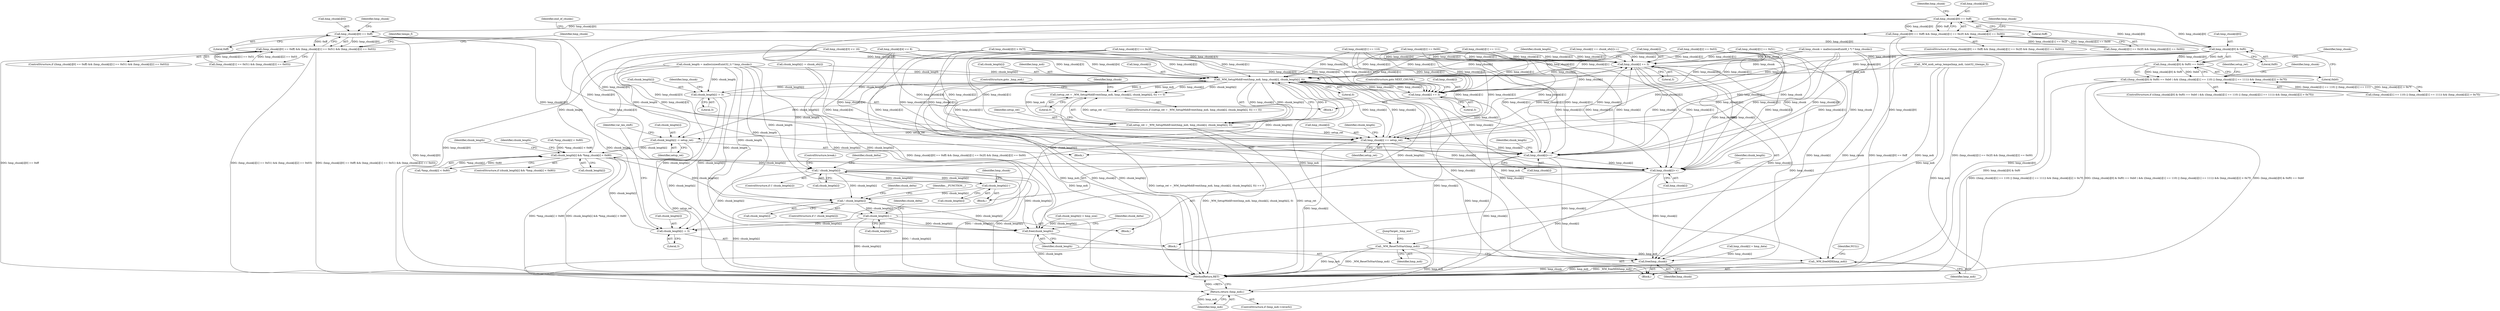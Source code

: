 digraph "0_wildmidi_660b513d99bced8783a4a5984ac2f742c74ebbdd_0@array" {
"1000940" [label="(Call,hmp_chunk[i][0] == 0xff)"];
"1000874" [label="(Call,hmp_chunk[i][0] & 0xf0)"];
"1000940" [label="(Call,hmp_chunk[i][0] == 0xff)"];
"1000984" [label="(Call,hmp_chunk[i][0] == 0xff)"];
"1000873" [label="(Call,(hmp_chunk[i][0] & 0xf0) == 0xb0)"];
"1000872" [label="(Call,((hmp_chunk[i][0] & 0xf0) == 0xb0 ) && ((hmp_chunk[i][1] == 110) || (hmp_chunk[i][1] == 111)) && (hmp_chunk[i][2] > 0x7f))"];
"1000906" [label="(Call,hmp_chunk[i] += 3)"];
"1000926" [label="(Call,_WM_SetupMidiEvent(hmp_mdi, hmp_chunk[i], chunk_length[i], 0))"];
"1000923" [label="(Call,(setup_ret = _WM_SetupMidiEvent(hmp_mdi, hmp_chunk[i], chunk_length[i], 0)) == 0)"];
"1000924" [label="(Call,setup_ret = _WM_SetupMidiEvent(hmp_mdi, hmp_chunk[i], chunk_length[i], 0))"];
"1001043" [label="(Call,hmp_chunk[i] += setup_ret)"];
"1001100" [label="(Call,hmp_chunk[i]++)"];
"1001143" [label="(Call,hmp_chunk[i]++)"];
"1001267" [label="(Call,free(hmp_chunk))"];
"1001048" [label="(Call,chunk_length[i] -= setup_ret)"];
"1001062" [label="(Call,chunk_length[i] && *hmp_chunk[i] < 0x80)"];
"1001076" [label="(Call,! chunk_length[i])"];
"1000911" [label="(Call,chunk_length[i] -= 3)"];
"1001104" [label="(Call,chunk_length[i]--)"];
"1001115" [label="(Call,! chunk_length[i])"];
"1001147" [label="(Call,chunk_length[i]--)"];
"1001269" [label="(Call,free(chunk_length))"];
"1000970" [label="(Call,chunk_length[i] -= 3)"];
"1000975" [label="(Call,hmp_chunk[i] += 3)"];
"1001264" [label="(Call,_WM_ResetToStart(hmp_mdi))"];
"1001281" [label="(Return,return (hmp_mdi);)"];
"1001283" [label="(Call,_WM_freeMDI(hmp_mdi))"];
"1000939" [label="(Call,(hmp_chunk[i][0] == 0xff) && (hmp_chunk[i][1] == 0x2f) && (hmp_chunk[i][2] == 0x00))"];
"1000983" [label="(Call,(hmp_chunk[i][0] == 0xff) && (hmp_chunk[i][1] == 0x51) && (hmp_chunk[i][2] == 0x03))"];
"1001105" [label="(Call,chunk_length[i])"];
"1001100" [label="(Call,hmp_chunk[i]++)"];
"1000910" [label="(Literal,3)"];
"1000870" [label="(Block,)"];
"1001267" [label="(Call,free(hmp_chunk))"];
"1000872" [label="(Call,((hmp_chunk[i][0] & 0xf0) == 0xb0 ) && ((hmp_chunk[i][1] == 110) || (hmp_chunk[i][1] == 111)) && (hmp_chunk[i][2] > 0x7f))"];
"1001116" [label="(Call,chunk_length[i])"];
"1000926" [label="(Call,_WM_SetupMidiEvent(hmp_mdi, hmp_chunk[i], chunk_length[i], 0))"];
"1001052" [label="(Identifier,setup_ret)"];
"1001080" [label="(ControlStructure,break;)"];
"1001101" [label="(Call,hmp_chunk[i])"];
"1000881" [label="(Literal,0xb0)"];
"1000931" [label="(Call,chunk_length[i])"];
"1001129" [label="(Identifier,chunk_delta)"];
"1001153" [label="(Identifier,chunk_delta)"];
"1001269" [label="(Call,free(chunk_length))"];
"1000970" [label="(Call,chunk_length[i] -= 3)"];
"1001144" [label="(Call,hmp_chunk[i])"];
"1001286" [label="(Identifier,NULL)"];
"1000948" [label="(Call,hmp_chunk[i][1] == 0x2f)"];
"1001264" [label="(Call,_WM_ResetToStart(hmp_mdi))"];
"1000875" [label="(Call,hmp_chunk[i][0])"];
"1001149" [label="(Identifier,chunk_length)"];
"1000962" [label="(Block,)"];
"1001268" [label="(Identifier,hmp_chunk)"];
"1000974" [label="(Literal,3)"];
"1000927" [label="(Identifier,hmp_mdi)"];
"1001147" [label="(Call,chunk_length[i]--)"];
"1001104" [label="(Call,chunk_length[i]--)"];
"1001008" [label="(Identifier,tempo_f)"];
"1000873" [label="(Call,(hmp_chunk[i][0] & 0xf0) == 0xb0)"];
"1000880" [label="(Literal,0xf0)"];
"1001075" [label="(ControlStructure,if (! chunk_length[i]))"];
"1001148" [label="(Call,chunk_length[i])"];
"1000935" [label="(Literal,0)"];
"1000984" [label="(Call,hmp_chunk[i][0] == 0xff)"];
"1000751" [label="(Call,chunk_length[i] -= chunk_ofs[i])"];
"1000982" [label="(ControlStructure,if ((hmp_chunk[i][0] == 0xff) && (hmp_chunk[i][1] == 0x51) && (hmp_chunk[i][2] == 0x03)))"];
"1001074" [label="(Block,)"];
"1000991" [label="(Call,(hmp_chunk[i][1] == 0x51) && (hmp_chunk[i][2] == 0x03))"];
"1001287" [label="(MethodReturn,RET)"];
"1001266" [label="(JumpTarget,_hmp_end:)"];
"1000906" [label="(Call,hmp_chunk[i] += 3)"];
"1000912" [label="(Call,chunk_length[i])"];
"1000938" [label="(ControlStructure,if ((hmp_chunk[i][0] == 0xff) && (hmp_chunk[i][1] == 0x2f) && (hmp_chunk[i][2] == 0x00)))"];
"1001121" [label="(Identifier,__FUNCTION__)"];
"1000983" [label="(Call,(hmp_chunk[i][0] == 0xff) && (hmp_chunk[i][1] == 0x51) && (hmp_chunk[i][2] == 0x03))"];
"1001066" [label="(Call,*hmp_chunk[i] < 0x80)"];
"1000939" [label="(Call,(hmp_chunk[i][0] == 0xff) && (hmp_chunk[i][1] == 0x2f) && (hmp_chunk[i][2] == 0x00))"];
"1001106" [label="(Identifier,chunk_length)"];
"1000884" [label="(Call,hmp_chunk[i][1] == 110)"];
"1000975" [label="(Call,hmp_chunk[i] += 3)"];
"1000943" [label="(Identifier,hmp_chunk)"];
"1000999" [label="(Call,hmp_chunk[i][2] == 0x03)"];
"1000922" [label="(ControlStructure,if ((setup_ret = _WM_SetupMidiEvent(hmp_mdi, hmp_chunk[i], chunk_length[i], 0)) == 0))"];
"1001062" [label="(Call,chunk_length[i] && *hmp_chunk[i] < 0x80)"];
"1001111" [label="(Identifier,hmp_chunk)"];
"1000964" [label="(Identifier,end_of_chunks)"];
"1000937" [label="(ControlStructure,goto _hmp_end;)"];
"1000920" [label="(Identifier,setup_ret)"];
"1000946" [label="(Literal,0xff)"];
"1001047" [label="(Identifier,setup_ret)"];
"1001054" [label="(Identifier,var_len_shift)"];
"1000977" [label="(Identifier,hmp_chunk)"];
"1000907" [label="(Call,hmp_chunk[i])"];
"1000971" [label="(Call,chunk_length[i])"];
"1000928" [label="(Call,hmp_chunk[i])"];
"1000985" [label="(Call,hmp_chunk[i][0])"];
"1001063" [label="(Call,chunk_length[i])"];
"1000951" [label="(Identifier,hmp_chunk)"];
"1000758" [label="(Call,hmp_chunk[i] += chunk_ofs[i]++)"];
"1001284" [label="(Identifier,hmp_mdi)"];
"1000995" [label="(Identifier,hmp_chunk)"];
"1000535" [label="(Call,hmp_chunk[i] = hmp_data)"];
"1000891" [label="(Call,hmp_chunk[i][1] == 111)"];
"1001083" [label="(Identifier,chunk_delta)"];
"1000887" [label="(Identifier,hmp_chunk)"];
"1000934" [label="(Literal,0)"];
"1001282" [label="(Identifier,hmp_mdi)"];
"1001114" [label="(ControlStructure,if (! chunk_length[i]))"];
"1000979" [label="(Literal,3)"];
"1001061" [label="(ControlStructure,if (chunk_length[i] && *hmp_chunk[i] < 0x80))"];
"1000882" [label="(Call,((hmp_chunk[i][1] == 110) || (hmp_chunk[i][1] == 111)) && (hmp_chunk[i][2] > 0x7f))"];
"1001265" [label="(Identifier,hmp_mdi)"];
"1000987" [label="(Identifier,hmp_chunk)"];
"1001012" [label="(Call,hmp_chunk[i][3] << 16)"];
"1001283" [label="(Call,_WM_freeMDI(hmp_mdi))"];
"1001277" [label="(ControlStructure,if (hmp_mdi->reverb))"];
"1000494" [label="(Call,chunk_length = malloc(sizeof(uint32_t) * hmp_chunks))"];
"1001272" [label="(Identifier,chunk_delta)"];
"1000976" [label="(Call,hmp_chunk[i])"];
"1001045" [label="(Identifier,hmp_chunk)"];
"1000990" [label="(Literal,0xff)"];
"1000917" [label="(Block,)"];
"1001270" [label="(Identifier,chunk_length)"];
"1001115" [label="(Call,! chunk_length[i])"];
"1001108" [label="(Call,*hmp_chunk[i] < 0x80)"];
"1000940" [label="(Call,hmp_chunk[i][0] == 0xff)"];
"1001078" [label="(Identifier,chunk_length)"];
"1000874" [label="(Call,hmp_chunk[i][0] & 0xf0)"];
"1001281" [label="(Return,return (hmp_mdi);)"];
"1000992" [label="(Call,hmp_chunk[i][1] == 0x51)"];
"1001044" [label="(Call,hmp_chunk[i])"];
"1000923" [label="(Call,(setup_ret = _WM_SetupMidiEvent(hmp_mdi, hmp_chunk[i], chunk_length[i], 0)) == 0)"];
"1000908" [label="(Identifier,hmp_chunk)"];
"1000925" [label="(Identifier,setup_ret)"];
"1001117" [label="(Identifier,chunk_length)"];
"1000905" [label="(Block,)"];
"1000941" [label="(Call,hmp_chunk[i][0])"];
"1001143" [label="(Call,hmp_chunk[i]++)"];
"1000924" [label="(Call,setup_ret = _WM_SetupMidiEvent(hmp_mdi, hmp_chunk[i], chunk_length[i], 0))"];
"1000980" [label="(ControlStructure,goto NEXT_CHUNK;)"];
"1001043" [label="(Call,hmp_chunk[i] += setup_ret)"];
"1000911" [label="(Call,chunk_length[i] -= 3)"];
"1000871" [label="(ControlStructure,if (((hmp_chunk[i][0] & 0xf0) == 0xb0 ) && ((hmp_chunk[i][1] == 110) || (hmp_chunk[i][1] == 111)) && (hmp_chunk[i][2] > 0x7f)))"];
"1001048" [label="(Call,chunk_length[i] -= setup_ret)"];
"1000618" [label="(Call,chunk_length[i] > hmp_size)"];
"1000955" [label="(Call,hmp_chunk[i][2] == 0x00)"];
"1000487" [label="(Call,hmp_chunk = malloc(sizeof(uint8_t *) * hmp_chunks))"];
"1000947" [label="(Call,(hmp_chunk[i][1] == 0x2f) && (hmp_chunk[i][2] == 0x00))"];
"1001050" [label="(Identifier,chunk_length)"];
"1000106" [label="(Block,)"];
"1001077" [label="(Call,chunk_length[i])"];
"1000898" [label="(Call,hmp_chunk[i][2] > 0x7f)"];
"1000915" [label="(Literal,3)"];
"1000482" [label="(Call,_WM_midi_setup_tempo(hmp_mdi, (uint32_t)tempo_f))"];
"1001076" [label="(Call,! chunk_length[i])"];
"1000913" [label="(Identifier,chunk_length)"];
"1001020" [label="(Call,hmp_chunk[i][4] << 8)"];
"1001049" [label="(Call,chunk_length[i])"];
"1000940" -> "1000939"  [label="AST: "];
"1000940" -> "1000946"  [label="CFG: "];
"1000941" -> "1000940"  [label="AST: "];
"1000946" -> "1000940"  [label="AST: "];
"1000951" -> "1000940"  [label="CFG: "];
"1000939" -> "1000940"  [label="CFG: "];
"1000940" -> "1001287"  [label="DDG: hmp_chunk[i][0]"];
"1000940" -> "1000874"  [label="DDG: hmp_chunk[i][0]"];
"1000940" -> "1000939"  [label="DDG: hmp_chunk[i][0]"];
"1000940" -> "1000939"  [label="DDG: 0xff"];
"1000874" -> "1000940"  [label="DDG: hmp_chunk[i][0]"];
"1000940" -> "1000975"  [label="DDG: hmp_chunk[i][0]"];
"1000940" -> "1000984"  [label="DDG: hmp_chunk[i][0]"];
"1000874" -> "1000873"  [label="AST: "];
"1000874" -> "1000880"  [label="CFG: "];
"1000875" -> "1000874"  [label="AST: "];
"1000880" -> "1000874"  [label="AST: "];
"1000881" -> "1000874"  [label="CFG: "];
"1000874" -> "1001287"  [label="DDG: hmp_chunk[i][0]"];
"1000874" -> "1000873"  [label="DDG: hmp_chunk[i][0]"];
"1000874" -> "1000873"  [label="DDG: 0xf0"];
"1000984" -> "1000874"  [label="DDG: hmp_chunk[i][0]"];
"1000874" -> "1000906"  [label="DDG: hmp_chunk[i][0]"];
"1000874" -> "1000926"  [label="DDG: hmp_chunk[i][0]"];
"1000874" -> "1001100"  [label="DDG: hmp_chunk[i][0]"];
"1000874" -> "1001143"  [label="DDG: hmp_chunk[i][0]"];
"1000984" -> "1000983"  [label="AST: "];
"1000984" -> "1000990"  [label="CFG: "];
"1000985" -> "1000984"  [label="AST: "];
"1000990" -> "1000984"  [label="AST: "];
"1000995" -> "1000984"  [label="CFG: "];
"1000983" -> "1000984"  [label="CFG: "];
"1000984" -> "1001287"  [label="DDG: hmp_chunk[i][0]"];
"1000984" -> "1000983"  [label="DDG: hmp_chunk[i][0]"];
"1000984" -> "1000983"  [label="DDG: 0xff"];
"1000984" -> "1001043"  [label="DDG: hmp_chunk[i][0]"];
"1000984" -> "1001100"  [label="DDG: hmp_chunk[i][0]"];
"1000984" -> "1001143"  [label="DDG: hmp_chunk[i][0]"];
"1000873" -> "1000872"  [label="AST: "];
"1000873" -> "1000881"  [label="CFG: "];
"1000881" -> "1000873"  [label="AST: "];
"1000887" -> "1000873"  [label="CFG: "];
"1000872" -> "1000873"  [label="CFG: "];
"1000873" -> "1001287"  [label="DDG: hmp_chunk[i][0] & 0xf0"];
"1000873" -> "1000872"  [label="DDG: hmp_chunk[i][0] & 0xf0"];
"1000873" -> "1000872"  [label="DDG: 0xb0"];
"1000872" -> "1000871"  [label="AST: "];
"1000872" -> "1000882"  [label="CFG: "];
"1000882" -> "1000872"  [label="AST: "];
"1000908" -> "1000872"  [label="CFG: "];
"1000920" -> "1000872"  [label="CFG: "];
"1000872" -> "1001287"  [label="DDG: ((hmp_chunk[i][0] & 0xf0) == 0xb0 ) && ((hmp_chunk[i][1] == 110) || (hmp_chunk[i][1] == 111)) && (hmp_chunk[i][2] > 0x7f)"];
"1000872" -> "1001287"  [label="DDG: (hmp_chunk[i][0] & 0xf0) == 0xb0"];
"1000872" -> "1001287"  [label="DDG: ((hmp_chunk[i][1] == 110) || (hmp_chunk[i][1] == 111)) && (hmp_chunk[i][2] > 0x7f)"];
"1000882" -> "1000872"  [label="DDG: (hmp_chunk[i][1] == 110) || (hmp_chunk[i][1] == 111)"];
"1000882" -> "1000872"  [label="DDG: hmp_chunk[i][2] > 0x7f"];
"1000906" -> "1000905"  [label="AST: "];
"1000906" -> "1000910"  [label="CFG: "];
"1000907" -> "1000906"  [label="AST: "];
"1000910" -> "1000906"  [label="AST: "];
"1000913" -> "1000906"  [label="CFG: "];
"1000906" -> "1001287"  [label="DDG: hmp_chunk[i]"];
"1000898" -> "1000906"  [label="DDG: hmp_chunk[i][2]"];
"1000487" -> "1000906"  [label="DDG: hmp_chunk"];
"1000884" -> "1000906"  [label="DDG: hmp_chunk[i][1]"];
"1000891" -> "1000906"  [label="DDG: hmp_chunk[i][1]"];
"1000758" -> "1000906"  [label="DDG: hmp_chunk[i]"];
"1001012" -> "1000906"  [label="DDG: hmp_chunk[i][3]"];
"1000948" -> "1000906"  [label="DDG: hmp_chunk[i][1]"];
"1001100" -> "1000906"  [label="DDG: hmp_chunk[i]"];
"1001143" -> "1000906"  [label="DDG: hmp_chunk[i]"];
"1000955" -> "1000906"  [label="DDG: hmp_chunk[i][2]"];
"1000999" -> "1000906"  [label="DDG: hmp_chunk[i][2]"];
"1000992" -> "1000906"  [label="DDG: hmp_chunk[i][1]"];
"1001020" -> "1000906"  [label="DDG: hmp_chunk[i][4]"];
"1001043" -> "1000906"  [label="DDG: hmp_chunk[i]"];
"1000975" -> "1000906"  [label="DDG: hmp_chunk[i]"];
"1000906" -> "1000926"  [label="DDG: hmp_chunk[i]"];
"1000906" -> "1001100"  [label="DDG: hmp_chunk[i]"];
"1000906" -> "1001143"  [label="DDG: hmp_chunk[i]"];
"1000906" -> "1001267"  [label="DDG: hmp_chunk[i]"];
"1000926" -> "1000924"  [label="AST: "];
"1000926" -> "1000934"  [label="CFG: "];
"1000927" -> "1000926"  [label="AST: "];
"1000928" -> "1000926"  [label="AST: "];
"1000931" -> "1000926"  [label="AST: "];
"1000934" -> "1000926"  [label="AST: "];
"1000924" -> "1000926"  [label="CFG: "];
"1000926" -> "1001287"  [label="DDG: hmp_mdi"];
"1000926" -> "1001287"  [label="DDG: hmp_chunk[i]"];
"1000926" -> "1001287"  [label="DDG: chunk_length[i]"];
"1000926" -> "1000923"  [label="DDG: hmp_mdi"];
"1000926" -> "1000923"  [label="DDG: hmp_chunk[i]"];
"1000926" -> "1000923"  [label="DDG: chunk_length[i]"];
"1000926" -> "1000923"  [label="DDG: 0"];
"1000926" -> "1000924"  [label="DDG: hmp_mdi"];
"1000926" -> "1000924"  [label="DDG: hmp_chunk[i]"];
"1000926" -> "1000924"  [label="DDG: chunk_length[i]"];
"1000926" -> "1000924"  [label="DDG: 0"];
"1000482" -> "1000926"  [label="DDG: hmp_mdi"];
"1000898" -> "1000926"  [label="DDG: hmp_chunk[i][2]"];
"1000487" -> "1000926"  [label="DDG: hmp_chunk"];
"1000884" -> "1000926"  [label="DDG: hmp_chunk[i][1]"];
"1000891" -> "1000926"  [label="DDG: hmp_chunk[i][1]"];
"1000758" -> "1000926"  [label="DDG: hmp_chunk[i]"];
"1001012" -> "1000926"  [label="DDG: hmp_chunk[i][3]"];
"1000948" -> "1000926"  [label="DDG: hmp_chunk[i][1]"];
"1001100" -> "1000926"  [label="DDG: hmp_chunk[i]"];
"1001143" -> "1000926"  [label="DDG: hmp_chunk[i]"];
"1000955" -> "1000926"  [label="DDG: hmp_chunk[i][2]"];
"1000999" -> "1000926"  [label="DDG: hmp_chunk[i][2]"];
"1000992" -> "1000926"  [label="DDG: hmp_chunk[i][1]"];
"1001020" -> "1000926"  [label="DDG: hmp_chunk[i][4]"];
"1001043" -> "1000926"  [label="DDG: hmp_chunk[i]"];
"1000975" -> "1000926"  [label="DDG: hmp_chunk[i]"];
"1001147" -> "1000926"  [label="DDG: chunk_length[i]"];
"1000494" -> "1000926"  [label="DDG: chunk_length"];
"1000970" -> "1000926"  [label="DDG: chunk_length[i]"];
"1001076" -> "1000926"  [label="DDG: chunk_length[i]"];
"1000751" -> "1000926"  [label="DDG: chunk_length[i]"];
"1000926" -> "1000970"  [label="DDG: chunk_length[i]"];
"1000926" -> "1000975"  [label="DDG: hmp_chunk[i]"];
"1000926" -> "1001043"  [label="DDG: hmp_chunk[i]"];
"1000926" -> "1001048"  [label="DDG: chunk_length[i]"];
"1000926" -> "1001264"  [label="DDG: hmp_mdi"];
"1000926" -> "1001267"  [label="DDG: hmp_chunk[i]"];
"1000926" -> "1001269"  [label="DDG: chunk_length[i]"];
"1000926" -> "1001281"  [label="DDG: hmp_mdi"];
"1000926" -> "1001283"  [label="DDG: hmp_mdi"];
"1000923" -> "1000922"  [label="AST: "];
"1000923" -> "1000935"  [label="CFG: "];
"1000924" -> "1000923"  [label="AST: "];
"1000935" -> "1000923"  [label="AST: "];
"1000937" -> "1000923"  [label="CFG: "];
"1000943" -> "1000923"  [label="CFG: "];
"1000923" -> "1001287"  [label="DDG: (setup_ret = _WM_SetupMidiEvent(hmp_mdi, hmp_chunk[i], chunk_length[i], 0)) == 0"];
"1000924" -> "1000923"  [label="DDG: setup_ret"];
"1000925" -> "1000924"  [label="AST: "];
"1000935" -> "1000924"  [label="CFG: "];
"1000924" -> "1001287"  [label="DDG: _WM_SetupMidiEvent(hmp_mdi, hmp_chunk[i], chunk_length[i], 0)"];
"1000924" -> "1001287"  [label="DDG: setup_ret"];
"1000924" -> "1001043"  [label="DDG: setup_ret"];
"1000924" -> "1001048"  [label="DDG: setup_ret"];
"1001043" -> "1000917"  [label="AST: "];
"1001043" -> "1001047"  [label="CFG: "];
"1001044" -> "1001043"  [label="AST: "];
"1001047" -> "1001043"  [label="AST: "];
"1001050" -> "1001043"  [label="CFG: "];
"1001043" -> "1001287"  [label="DDG: hmp_chunk[i]"];
"1000898" -> "1001043"  [label="DDG: hmp_chunk[i][2]"];
"1000487" -> "1001043"  [label="DDG: hmp_chunk"];
"1000884" -> "1001043"  [label="DDG: hmp_chunk[i][1]"];
"1000891" -> "1001043"  [label="DDG: hmp_chunk[i][1]"];
"1001012" -> "1001043"  [label="DDG: hmp_chunk[i][3]"];
"1000948" -> "1001043"  [label="DDG: hmp_chunk[i][1]"];
"1000955" -> "1001043"  [label="DDG: hmp_chunk[i][2]"];
"1000999" -> "1001043"  [label="DDG: hmp_chunk[i][2]"];
"1000992" -> "1001043"  [label="DDG: hmp_chunk[i][1]"];
"1001020" -> "1001043"  [label="DDG: hmp_chunk[i][4]"];
"1001043" -> "1001100"  [label="DDG: hmp_chunk[i]"];
"1001043" -> "1001143"  [label="DDG: hmp_chunk[i]"];
"1001043" -> "1001267"  [label="DDG: hmp_chunk[i]"];
"1001100" -> "1001074"  [label="AST: "];
"1001100" -> "1001101"  [label="CFG: "];
"1001101" -> "1001100"  [label="AST: "];
"1001106" -> "1001100"  [label="CFG: "];
"1001100" -> "1001287"  [label="DDG: hmp_chunk[i]"];
"1000898" -> "1001100"  [label="DDG: hmp_chunk[i][2]"];
"1000487" -> "1001100"  [label="DDG: hmp_chunk"];
"1000884" -> "1001100"  [label="DDG: hmp_chunk[i][1]"];
"1000891" -> "1001100"  [label="DDG: hmp_chunk[i][1]"];
"1001012" -> "1001100"  [label="DDG: hmp_chunk[i][3]"];
"1000948" -> "1001100"  [label="DDG: hmp_chunk[i][1]"];
"1000955" -> "1001100"  [label="DDG: hmp_chunk[i][2]"];
"1000999" -> "1001100"  [label="DDG: hmp_chunk[i][2]"];
"1000992" -> "1001100"  [label="DDG: hmp_chunk[i][1]"];
"1001020" -> "1001100"  [label="DDG: hmp_chunk[i][4]"];
"1001100" -> "1001143"  [label="DDG: hmp_chunk[i]"];
"1001100" -> "1001267"  [label="DDG: hmp_chunk[i]"];
"1001143" -> "1000870"  [label="AST: "];
"1001143" -> "1001144"  [label="CFG: "];
"1001144" -> "1001143"  [label="AST: "];
"1001149" -> "1001143"  [label="CFG: "];
"1001143" -> "1001287"  [label="DDG: hmp_chunk[i]"];
"1000898" -> "1001143"  [label="DDG: hmp_chunk[i][2]"];
"1000487" -> "1001143"  [label="DDG: hmp_chunk"];
"1000884" -> "1001143"  [label="DDG: hmp_chunk[i][1]"];
"1000891" -> "1001143"  [label="DDG: hmp_chunk[i][1]"];
"1001012" -> "1001143"  [label="DDG: hmp_chunk[i][3]"];
"1000948" -> "1001143"  [label="DDG: hmp_chunk[i][1]"];
"1000955" -> "1001143"  [label="DDG: hmp_chunk[i][2]"];
"1000999" -> "1001143"  [label="DDG: hmp_chunk[i][2]"];
"1000992" -> "1001143"  [label="DDG: hmp_chunk[i][1]"];
"1001020" -> "1001143"  [label="DDG: hmp_chunk[i][4]"];
"1001143" -> "1001267"  [label="DDG: hmp_chunk[i]"];
"1001267" -> "1000106"  [label="AST: "];
"1001267" -> "1001268"  [label="CFG: "];
"1001268" -> "1001267"  [label="AST: "];
"1001270" -> "1001267"  [label="CFG: "];
"1001267" -> "1001287"  [label="DDG: hmp_chunk"];
"1000487" -> "1001267"  [label="DDG: hmp_chunk"];
"1000535" -> "1001267"  [label="DDG: hmp_chunk[i]"];
"1000758" -> "1001267"  [label="DDG: hmp_chunk[i]"];
"1000975" -> "1001267"  [label="DDG: hmp_chunk[i]"];
"1001048" -> "1000917"  [label="AST: "];
"1001048" -> "1001052"  [label="CFG: "];
"1001049" -> "1001048"  [label="AST: "];
"1001052" -> "1001048"  [label="AST: "];
"1001054" -> "1001048"  [label="CFG: "];
"1001048" -> "1001287"  [label="DDG: setup_ret"];
"1000494" -> "1001048"  [label="DDG: chunk_length"];
"1001048" -> "1001062"  [label="DDG: chunk_length[i]"];
"1001062" -> "1001061"  [label="AST: "];
"1001062" -> "1001063"  [label="CFG: "];
"1001062" -> "1001066"  [label="CFG: "];
"1001063" -> "1001062"  [label="AST: "];
"1001066" -> "1001062"  [label="AST: "];
"1001078" -> "1001062"  [label="CFG: "];
"1001117" -> "1001062"  [label="CFG: "];
"1001062" -> "1001287"  [label="DDG: chunk_length[i] && *hmp_chunk[i] < 0x80"];
"1001062" -> "1001287"  [label="DDG: *hmp_chunk[i] < 0x80"];
"1000494" -> "1001062"  [label="DDG: chunk_length"];
"1000911" -> "1001062"  [label="DDG: chunk_length[i]"];
"1001108" -> "1001062"  [label="DDG: *hmp_chunk[i] < 0x80"];
"1001066" -> "1001062"  [label="DDG: *hmp_chunk[i]"];
"1001066" -> "1001062"  [label="DDG: 0x80"];
"1001062" -> "1001076"  [label="DDG: chunk_length[i]"];
"1001062" -> "1001115"  [label="DDG: chunk_length[i]"];
"1001076" -> "1001075"  [label="AST: "];
"1001076" -> "1001077"  [label="CFG: "];
"1001077" -> "1001076"  [label="AST: "];
"1001080" -> "1001076"  [label="CFG: "];
"1001083" -> "1001076"  [label="CFG: "];
"1001076" -> "1001287"  [label="DDG: chunk_length[i]"];
"1001076" -> "1001287"  [label="DDG: ! chunk_length[i]"];
"1001076" -> "1000911"  [label="DDG: chunk_length[i]"];
"1001104" -> "1001076"  [label="DDG: chunk_length[i]"];
"1000494" -> "1001076"  [label="DDG: chunk_length"];
"1001076" -> "1001104"  [label="DDG: chunk_length[i]"];
"1001076" -> "1001115"  [label="DDG: chunk_length[i]"];
"1001076" -> "1001269"  [label="DDG: chunk_length[i]"];
"1000911" -> "1000905"  [label="AST: "];
"1000911" -> "1000915"  [label="CFG: "];
"1000912" -> "1000911"  [label="AST: "];
"1000915" -> "1000911"  [label="AST: "];
"1001054" -> "1000911"  [label="CFG: "];
"1001147" -> "1000911"  [label="DDG: chunk_length[i]"];
"1000494" -> "1000911"  [label="DDG: chunk_length"];
"1000970" -> "1000911"  [label="DDG: chunk_length[i]"];
"1000751" -> "1000911"  [label="DDG: chunk_length[i]"];
"1001104" -> "1001074"  [label="AST: "];
"1001104" -> "1001105"  [label="CFG: "];
"1001105" -> "1001104"  [label="AST: "];
"1001111" -> "1001104"  [label="CFG: "];
"1000494" -> "1001104"  [label="DDG: chunk_length"];
"1001104" -> "1001115"  [label="DDG: chunk_length[i]"];
"1001115" -> "1001114"  [label="AST: "];
"1001115" -> "1001116"  [label="CFG: "];
"1001116" -> "1001115"  [label="AST: "];
"1001121" -> "1001115"  [label="CFG: "];
"1001129" -> "1001115"  [label="CFG: "];
"1001115" -> "1001287"  [label="DDG: chunk_length[i]"];
"1001115" -> "1001287"  [label="DDG: ! chunk_length[i]"];
"1000494" -> "1001115"  [label="DDG: chunk_length"];
"1001115" -> "1001147"  [label="DDG: chunk_length[i]"];
"1001115" -> "1001269"  [label="DDG: chunk_length[i]"];
"1001147" -> "1000870"  [label="AST: "];
"1001147" -> "1001148"  [label="CFG: "];
"1001148" -> "1001147"  [label="AST: "];
"1001153" -> "1001147"  [label="CFG: "];
"1001147" -> "1001287"  [label="DDG: chunk_length[i]"];
"1000494" -> "1001147"  [label="DDG: chunk_length"];
"1001147" -> "1001269"  [label="DDG: chunk_length[i]"];
"1001269" -> "1000106"  [label="AST: "];
"1001269" -> "1001270"  [label="CFG: "];
"1001270" -> "1001269"  [label="AST: "];
"1001272" -> "1001269"  [label="CFG: "];
"1001269" -> "1001287"  [label="DDG: chunk_length"];
"1000494" -> "1001269"  [label="DDG: chunk_length"];
"1000970" -> "1001269"  [label="DDG: chunk_length[i]"];
"1000751" -> "1001269"  [label="DDG: chunk_length[i]"];
"1000618" -> "1001269"  [label="DDG: chunk_length[i]"];
"1000970" -> "1000962"  [label="AST: "];
"1000970" -> "1000974"  [label="CFG: "];
"1000971" -> "1000970"  [label="AST: "];
"1000974" -> "1000970"  [label="AST: "];
"1000977" -> "1000970"  [label="CFG: "];
"1000970" -> "1001287"  [label="DDG: chunk_length[i]"];
"1000494" -> "1000970"  [label="DDG: chunk_length"];
"1000975" -> "1000962"  [label="AST: "];
"1000975" -> "1000979"  [label="CFG: "];
"1000976" -> "1000975"  [label="AST: "];
"1000979" -> "1000975"  [label="AST: "];
"1000980" -> "1000975"  [label="CFG: "];
"1000975" -> "1001287"  [label="DDG: hmp_chunk[i]"];
"1000898" -> "1000975"  [label="DDG: hmp_chunk[i][2]"];
"1000487" -> "1000975"  [label="DDG: hmp_chunk"];
"1000884" -> "1000975"  [label="DDG: hmp_chunk[i][1]"];
"1001012" -> "1000975"  [label="DDG: hmp_chunk[i][3]"];
"1000948" -> "1000975"  [label="DDG: hmp_chunk[i][1]"];
"1000955" -> "1000975"  [label="DDG: hmp_chunk[i][2]"];
"1000999" -> "1000975"  [label="DDG: hmp_chunk[i][2]"];
"1000992" -> "1000975"  [label="DDG: hmp_chunk[i][1]"];
"1001020" -> "1000975"  [label="DDG: hmp_chunk[i][4]"];
"1000891" -> "1000975"  [label="DDG: hmp_chunk[i][1]"];
"1001264" -> "1000106"  [label="AST: "];
"1001264" -> "1001265"  [label="CFG: "];
"1001265" -> "1001264"  [label="AST: "];
"1001266" -> "1001264"  [label="CFG: "];
"1001264" -> "1001287"  [label="DDG: hmp_mdi"];
"1001264" -> "1001287"  [label="DDG: _WM_ResetToStart(hmp_mdi)"];
"1000482" -> "1001264"  [label="DDG: hmp_mdi"];
"1001264" -> "1001281"  [label="DDG: hmp_mdi"];
"1001264" -> "1001283"  [label="DDG: hmp_mdi"];
"1001281" -> "1001277"  [label="AST: "];
"1001281" -> "1001282"  [label="CFG: "];
"1001282" -> "1001281"  [label="AST: "];
"1001287" -> "1001281"  [label="CFG: "];
"1001281" -> "1001287"  [label="DDG: <RET>"];
"1001282" -> "1001281"  [label="DDG: hmp_mdi"];
"1000482" -> "1001281"  [label="DDG: hmp_mdi"];
"1001283" -> "1000106"  [label="AST: "];
"1001283" -> "1001284"  [label="CFG: "];
"1001284" -> "1001283"  [label="AST: "];
"1001286" -> "1001283"  [label="CFG: "];
"1001283" -> "1001287"  [label="DDG: _WM_freeMDI(hmp_mdi)"];
"1001283" -> "1001287"  [label="DDG: hmp_mdi"];
"1000482" -> "1001283"  [label="DDG: hmp_mdi"];
"1000939" -> "1000938"  [label="AST: "];
"1000939" -> "1000947"  [label="CFG: "];
"1000947" -> "1000939"  [label="AST: "];
"1000964" -> "1000939"  [label="CFG: "];
"1000987" -> "1000939"  [label="CFG: "];
"1000939" -> "1001287"  [label="DDG: (hmp_chunk[i][0] == 0xff) && (hmp_chunk[i][1] == 0x2f) && (hmp_chunk[i][2] == 0x00)"];
"1000939" -> "1001287"  [label="DDG: hmp_chunk[i][0] == 0xff"];
"1000939" -> "1001287"  [label="DDG: (hmp_chunk[i][1] == 0x2f) && (hmp_chunk[i][2] == 0x00)"];
"1000947" -> "1000939"  [label="DDG: hmp_chunk[i][1] == 0x2f"];
"1000947" -> "1000939"  [label="DDG: hmp_chunk[i][2] == 0x00"];
"1000983" -> "1000982"  [label="AST: "];
"1000983" -> "1000991"  [label="CFG: "];
"1000991" -> "1000983"  [label="AST: "];
"1001008" -> "1000983"  [label="CFG: "];
"1001045" -> "1000983"  [label="CFG: "];
"1000983" -> "1001287"  [label="DDG: hmp_chunk[i][0] == 0xff"];
"1000983" -> "1001287"  [label="DDG: (hmp_chunk[i][1] == 0x51) && (hmp_chunk[i][2] == 0x03)"];
"1000983" -> "1001287"  [label="DDG: (hmp_chunk[i][0] == 0xff) && (hmp_chunk[i][1] == 0x51) && (hmp_chunk[i][2] == 0x03)"];
"1000991" -> "1000983"  [label="DDG: hmp_chunk[i][1] == 0x51"];
"1000991" -> "1000983"  [label="DDG: hmp_chunk[i][2] == 0x03"];
}
